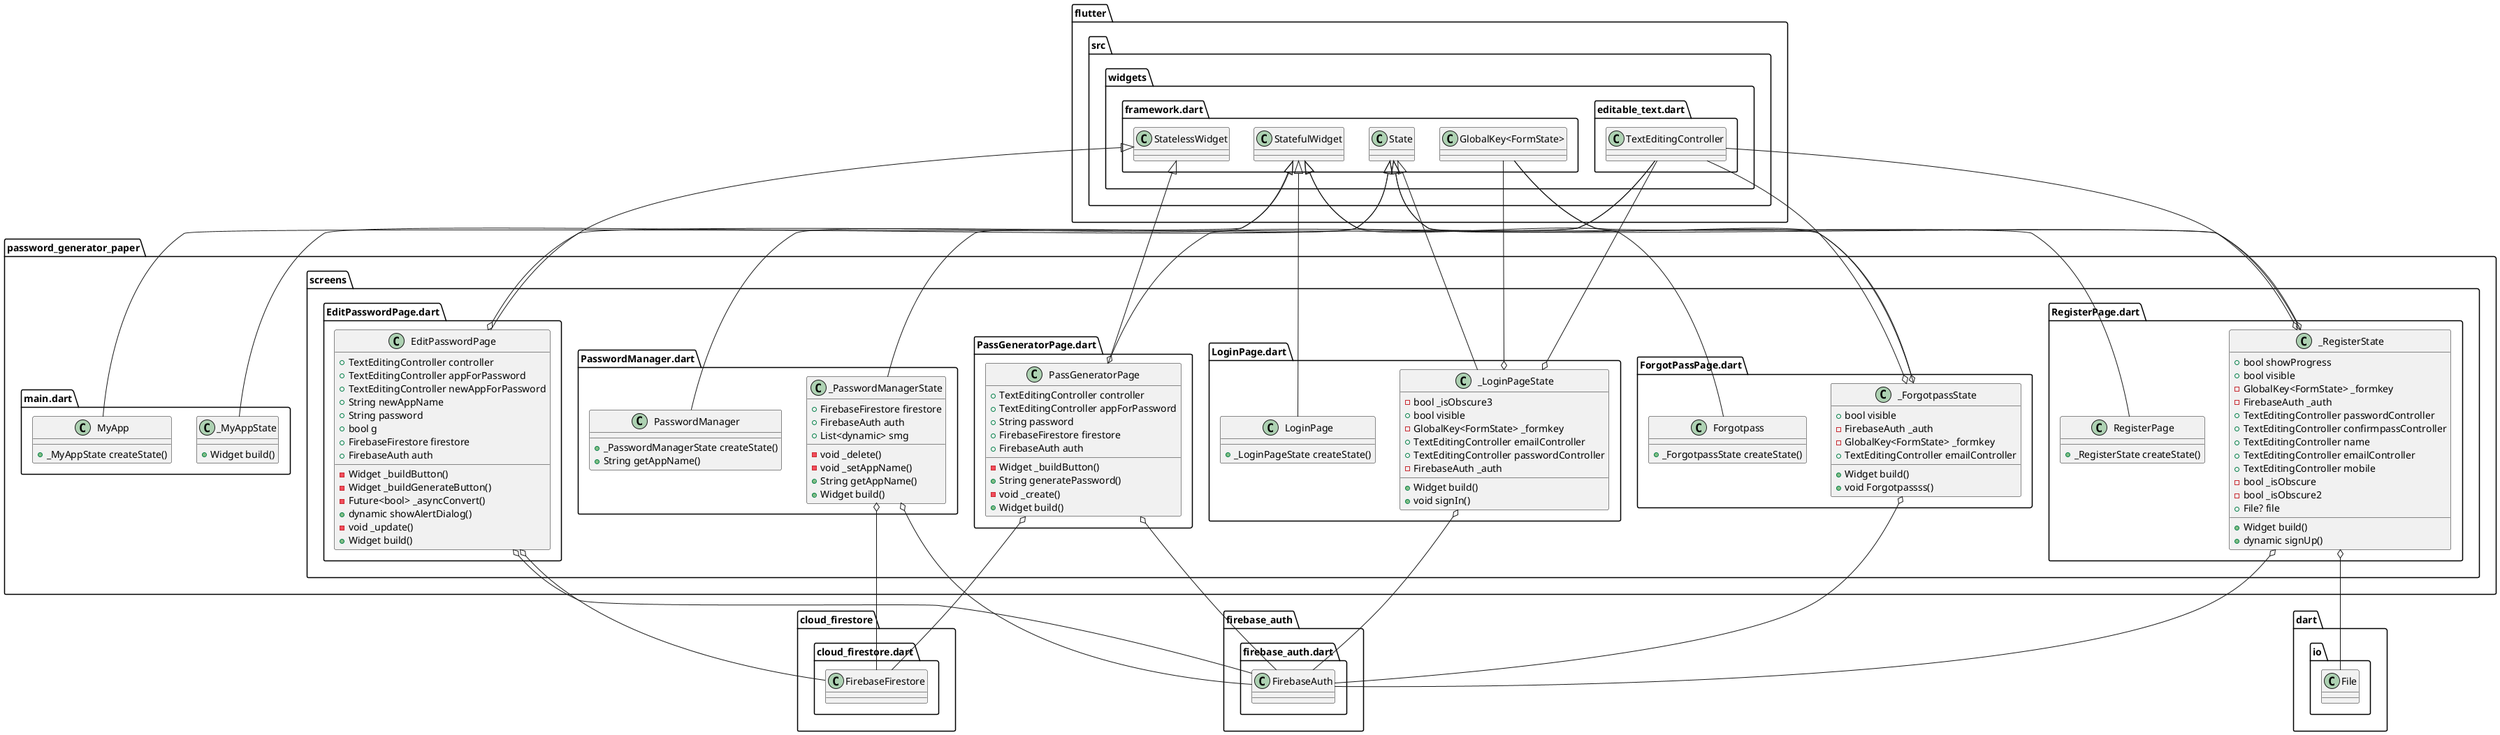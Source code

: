 @startuml
set namespaceSeparator ::

class "password_generator_paper::screens::PassGeneratorPage.dart::PassGeneratorPage" {
  +TextEditingController controller
  +TextEditingController appForPassword
  +String password
  +FirebaseFirestore firestore
  +FirebaseAuth auth
  -Widget _buildButton()
  +String generatePassword()
  -void _create()
  +Widget build()
}

"password_generator_paper::screens::PassGeneratorPage.dart::PassGeneratorPage" o-- "flutter::src::widgets::editable_text.dart::TextEditingController"
"password_generator_paper::screens::PassGeneratorPage.dart::PassGeneratorPage" o-- "cloud_firestore::cloud_firestore.dart::FirebaseFirestore"
"password_generator_paper::screens::PassGeneratorPage.dart::PassGeneratorPage" o-- "firebase_auth::firebase_auth.dart::FirebaseAuth"
"flutter::src::widgets::framework.dart::StatelessWidget" <|-- "password_generator_paper::screens::PassGeneratorPage.dart::PassGeneratorPage"

class "password_generator_paper::screens::RegisterPage.dart::RegisterPage" {
  +_RegisterState createState()
}

"flutter::src::widgets::framework.dart::StatefulWidget" <|-- "password_generator_paper::screens::RegisterPage.dart::RegisterPage"

class "password_generator_paper::screens::RegisterPage.dart::_RegisterState" {
  +bool showProgress
  +bool visible
  -GlobalKey<FormState> _formkey
  -FirebaseAuth _auth
  +TextEditingController passwordController
  +TextEditingController confirmpassController
  +TextEditingController name
  +TextEditingController emailController
  +TextEditingController mobile
  -bool _isObscure
  -bool _isObscure2
  +File? file
  +Widget build()
  +dynamic signUp()
}

"password_generator_paper::screens::RegisterPage.dart::_RegisterState" o-- "flutter::src::widgets::framework.dart::GlobalKey<FormState>"
"password_generator_paper::screens::RegisterPage.dart::_RegisterState" o-- "firebase_auth::firebase_auth.dart::FirebaseAuth"
"password_generator_paper::screens::RegisterPage.dart::_RegisterState" o-- "flutter::src::widgets::editable_text.dart::TextEditingController"
"password_generator_paper::screens::RegisterPage.dart::_RegisterState" o-- "dart::io::File"
"flutter::src::widgets::framework.dart::State" <|-- "password_generator_paper::screens::RegisterPage.dart::_RegisterState"

class "password_generator_paper::screens::EditPasswordPage.dart::EditPasswordPage" {
  +TextEditingController controller
  +TextEditingController appForPassword
  +TextEditingController newAppForPassword
  +String newAppName
  +String password
  +bool g
  +FirebaseFirestore firestore
  +FirebaseAuth auth
  -Widget _buildButton()
  -Widget _buildGenerateButton()
  -Future<bool> _asyncConvert()
  +dynamic showAlertDialog()
  -void _update()
  +Widget build()
}

"password_generator_paper::screens::EditPasswordPage.dart::EditPasswordPage" o-- "flutter::src::widgets::editable_text.dart::TextEditingController"
"password_generator_paper::screens::EditPasswordPage.dart::EditPasswordPage" o-- "cloud_firestore::cloud_firestore.dart::FirebaseFirestore"
"password_generator_paper::screens::EditPasswordPage.dart::EditPasswordPage" o-- "firebase_auth::firebase_auth.dart::FirebaseAuth"
"flutter::src::widgets::framework.dart::StatelessWidget" <|-- "password_generator_paper::screens::EditPasswordPage.dart::EditPasswordPage"

class "password_generator_paper::screens::ForgotPassPage.dart::Forgotpass" {
  +_ForgotpassState createState()
}

"flutter::src::widgets::framework.dart::StatefulWidget" <|-- "password_generator_paper::screens::ForgotPassPage.dart::Forgotpass"

class "password_generator_paper::screens::ForgotPassPage.dart::_ForgotpassState" {
  +bool visible
  -FirebaseAuth _auth
  -GlobalKey<FormState> _formkey
  +TextEditingController emailController
  +Widget build()
  +void Forgotpassss()
}

"password_generator_paper::screens::ForgotPassPage.dart::_ForgotpassState" o-- "firebase_auth::firebase_auth.dart::FirebaseAuth"
"password_generator_paper::screens::ForgotPassPage.dart::_ForgotpassState" o-- "flutter::src::widgets::framework.dart::GlobalKey<FormState>"
"password_generator_paper::screens::ForgotPassPage.dart::_ForgotpassState" o-- "flutter::src::widgets::editable_text.dart::TextEditingController"
"flutter::src::widgets::framework.dart::State" <|-- "password_generator_paper::screens::ForgotPassPage.dart::_ForgotpassState"

class "password_generator_paper::screens::PasswordManager.dart::PasswordManager" {
  +_PasswordManagerState createState()
  +String getAppName()
}

"flutter::src::widgets::framework.dart::StatefulWidget" <|-- "password_generator_paper::screens::PasswordManager.dart::PasswordManager"

class "password_generator_paper::screens::PasswordManager.dart::_PasswordManagerState" {
  +FirebaseFirestore firestore
  +FirebaseAuth auth
  +List<dynamic> smg
  -void _delete()
  -void _setAppName()
  +String getAppName()
  +Widget build()
}

"password_generator_paper::screens::PasswordManager.dart::_PasswordManagerState" o-- "cloud_firestore::cloud_firestore.dart::FirebaseFirestore"
"password_generator_paper::screens::PasswordManager.dart::_PasswordManagerState" o-- "firebase_auth::firebase_auth.dart::FirebaseAuth"
"flutter::src::widgets::framework.dart::State" <|-- "password_generator_paper::screens::PasswordManager.dart::_PasswordManagerState"

class "password_generator_paper::screens::LoginPage.dart::LoginPage" {
  +_LoginPageState createState()
}

"flutter::src::widgets::framework.dart::StatefulWidget" <|-- "password_generator_paper::screens::LoginPage.dart::LoginPage"

class "password_generator_paper::screens::LoginPage.dart::_LoginPageState" {
  -bool _isObscure3
  +bool visible
  -GlobalKey<FormState> _formkey
  +TextEditingController emailController
  +TextEditingController passwordController
  -FirebaseAuth _auth
  +Widget build()
  +void signIn()
}

"password_generator_paper::screens::LoginPage.dart::_LoginPageState" o-- "flutter::src::widgets::framework.dart::GlobalKey<FormState>"
"password_generator_paper::screens::LoginPage.dart::_LoginPageState" o-- "flutter::src::widgets::editable_text.dart::TextEditingController"
"password_generator_paper::screens::LoginPage.dart::_LoginPageState" o-- "firebase_auth::firebase_auth.dart::FirebaseAuth"
"flutter::src::widgets::framework.dart::State" <|-- "password_generator_paper::screens::LoginPage.dart::_LoginPageState"

class "password_generator_paper::main.dart::MyApp" {
  +_MyAppState createState()
}

"flutter::src::widgets::framework.dart::StatefulWidget" <|-- "password_generator_paper::main.dart::MyApp"

class "password_generator_paper::main.dart::_MyAppState" {
  +Widget build()
}

"flutter::src::widgets::framework.dart::State" <|-- "password_generator_paper::main.dart::_MyAppState"


@enduml
